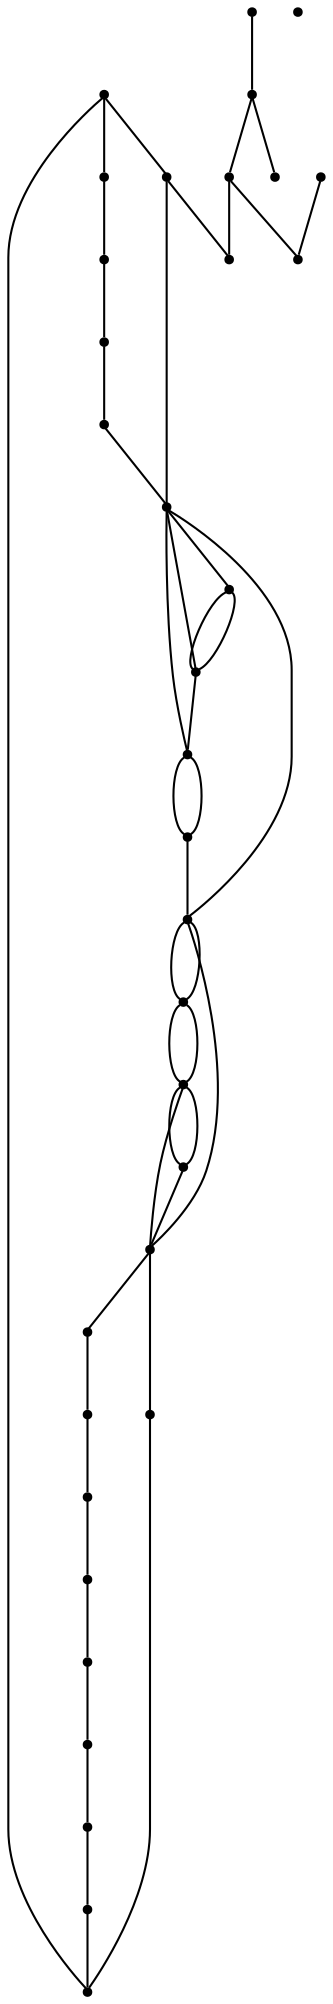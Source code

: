 graph {
  node [shape=point,comment="{\"directed\":false,\"doi\":\"10.1007/978-3-030-35802-0_12\",\"figure\":\"7\"}"]

  v0 [pos="1496.888457893007,1188.152880032521"]
  v1 [pos="1424.2443500423274,1285.1557269995235"]
  v2 [pos="1465.8835084845216,1126.2604880918784"]
  v3 [pos="1435.6316367068325,1184.0939538994585"]
  v4 [pos="1485.865946186626,943.7192320381109"]
  v5 [pos="1392.9456221440778,1356.0075218064292"]
  v6 [pos="1365.4267169706268,1310.1636005968276"]
  v7 [pos="1344.3171427706184,1225.7125719201767"]
  v8 [pos="1439.5793646485627,915.6765430176711"]
  v9 [pos="1415.8307757314647,905.7792542791244"]
  v10 [pos="1395.755626116357,899.4127009554379"]
  v11 [pos="1366.4177106662398,893.1201318490064"]
  v12 [pos="1338.1339640047188,890.2384354590893"]
  v13 [pos="1059.3229477923462,1177.143189148157"]
  v14 [pos="1062.544337032922,1202.70529260158"]
  v15 [pos="1071.5092229252255,1238.8230712013342"]
  v16 [pos="1316.2085186114373,1099.8440211291843"]
  v17 [pos="1297.1532318335774,1173.8601911724247"]
  v18 [pos="1243.4470265416876,902.7767413762854"]
  v19 [pos="1247.930963815655,1169.1167759060222"]
  v20 [pos="1070.340277042685,1078.1452482331679"]
  v21 [pos="1189.455054900663,927.0813674869273"]
  v22 [pos="1208.7841851993392,916.6902253549035"]
  v23 [pos="1166.7817461268369,942.0981287852551"]
  v24 [pos="1139.963935052714,964.7848628187794"]
  v25 [pos="1126.4201107904023,978.8576974191772"]
  v26 [pos="1113.6774052084575,994.230899224443"]
  v27 [pos="1080.455382028517,1050.7328716781683"]
  v28 [pos="1095.7912550783913,1020.6617687872304"]
  v29 [pos="1317.0222277985085,890.048912502898"]
  v30 [pos="1293.001830189961,891.8793780551196"]
  v31 [pos="1277.2628383660908,894.2754556507298"]
  v32 [pos="1061.8649583782376,1114.600677192719"]
  v33 [pos="1058.8937259728855,1142.8255765909362"]

  v19 -- v17 [id="-2",pos="1247.930963815655,1169.1167759060222 1272.748633005299,1172.3215928803666 1272.748633005299,1172.3215928803666 1272.748633005299,1172.3215928803666 1289.3012068394048,1174.4594092826974 1299.144566722205,1169.0086133331383 1302.303384959766,1155.9692050316894 1300.8940396488551,1161.7868961948534 1300.7746412967476,1167.3582159259727 1297.1532318335774,1173.8601911724247"]
  v7 -- v17 [id="-3",pos="1344.3171427706184,1225.7125719201767 1312.2632388237885,1191.382750536387 1312.2632388237885,1191.382750536387 1312.2632388237885,1191.382750536387 1306.8371116859214,1185.5273565579957 1303.397400144947,1179.2948794304514 1297.1532318335774,1173.8601911724247"]
  v0 -- v3 [id="-6",pos="1496.888457893007,1188.152880032521 1491.4676049030936,1189.3336793088217 1486.2252950064278,1190.136909734385 1480.5984406355758,1189.3324307244673 1451.7437971599627,1185.2068011587444 1451.7437971599627,1185.2068011587444 1451.7437971599627,1185.2068011587444 1445.8798787297005,1184.3685379127844 1440.5448109871227,1184.2726084553233 1435.6316367068325,1184.0939538994585"]
  v1 -- v6 [id="-7",pos="1424.2443500423274,1285.1557269995235 1420.7539535597411,1284.588167326049 1417.70486649114,1285.3681145909372 1414.8045222582382,1286.221678375504 1373.7939353249878,1298.2984334195203 1373.7939353249878,1298.2984334195203 1373.7939353249878,1298.2984334195203 1365.5508415619731,1300.7237931226045 1363.7547231156782,1305.7620960619934 1365.4267169706268,1310.1636005968276"]
  v33 -- v32 [id="-10",pos="1058.8937259728855,1142.8255765909362 1059.3746981091585,1133.220571466155 1060.3638174297325,1123.8210177241165 1061.8649583782376,1114.600677192719"]
  v20 -- v27 [id="-11",pos="1070.340277042685,1078.1452482331679 1073.163962980197,1068.7308080652774 1076.5471889548319,1059.585802830275 1080.455382028517,1050.7328716781683"]
  v27 -- v28 [id="-12",pos="1080.455382028517,1050.7328716781683 1084.8972524748913,1040.3147838433667 1090.0341052816416,1030.2795622859517 1095.7912550783913,1020.6617687872304"]
  v28 -- v26 [id="-13",pos="1095.7912550783913,1020.6617687872304 1101.210151404029,1011.4623028037256 1107.1932425094808,1002.6430401485675 1113.6774052084575,994.230899224443"]
  v26 -- v25 [id="-14",pos="1113.6774052084575,994.230899224443 1117.7284741384212,988.9396564531628 1121.9823945895846,983.8143445376738 1126.4201107904023,978.8576974191772"]
  v25 -- v24 [id="-15",pos="1126.4201107904023,978.8576974191772 1130.7620391275798,974.0023454875791 1135.2801255310221,969.308680907885 1139.963935052714,964.7848628187794"]
  v24 -- v23 [id="-16",pos="1139.963935052714,964.7848628187794 1148.3847803315073,956.6503700275118 1157.340280536783,949.0652053486031 1166.7817461268369,942.0981287852551"]
  v23 -- v21 [id="-17",pos="1166.7817461268369,942.0981287852551 1174.0501190598893,936.7026725519067 1181.6117259931689,931.6796727152098 1189.455054900663,927.0813674869273"]
  v21 -- v22 [id="-18",pos="1189.455054900663,927.0813674869273 1195.7112442884663,923.3214119165461 1202.1579558108397,919.8485163806808 1208.7841851993392,916.6902253549035"]
  v22 -- v18 [id="-19",pos="1208.7841851993392,916.6902253549035 1219.9011037642977,911.2207738102486 1231.4793601221402,906.5551424416935 1243.4470265416876,902.7767413762854"]
  v18 -- v31 [id="-20",pos="1243.4470265416876,902.7767413762854 1254.4077080114046,899.1733181254895 1265.7008621201717,896.330229006453 1277.2628383660908,894.2754556507298"]
  v31 -- v30 [id="-21",pos="1277.2628383660908,894.2754556507298 1282.4507241022225,893.2870141008561 1287.7005806025236,892.4933457530942 1293.001830189961,891.8793780551196"]
  v30 -- v29 [id="-22",pos="1293.001830189961,891.8793780551196 1300.9049414498788,890.9022356409314 1308.9181276179552,890.2954357722053 1317.0222277985085,890.048912502898"]
  v29 -- v12 [id="-23",pos="1317.0222277985085,890.048912502898 1319.7514471750792,889.9675635871699 1322.490984001656,889.9259658040905 1325.2402359307414,889.9259658040905 1329.5650470153826,889.9259658040905 1333.8658170964268,890.0289037248933 1338.1339640047188,890.2384354590893"]
  v20 -- v26 [id="-24",pos="1070.340277042685,1078.1452482331679 1122.9121921396797,1054.1125546580572 1125.92933538261,1018.9573657280969 1113.6774052084575,994.230899224443"]
  v27 -- v28 [id="-25",pos="1080.455382028517,1050.7328716781683 1092.4032323892382,1046.6905419187228 1096.558099601619,1036.1973734209184 1095.7912550783913,1020.6617687872304"]
  v25 -- v26 [id="-26",pos="1126.4201107904023,978.8576974191772 1131.6760750436401,989.5237924995556 1127.425443674206,994.6453952452221 1113.6774052084575,994.230899224443"]
  v24 -- v20 [id="-27",pos="1139.963935052714,964.7848628187794 1157.6719104363908,1016.3278897058135 1135.9768140862202,1067.3728664152375 1070.340277042685,1078.1452482331679"]
  v24 -- v18 [id="-28",pos="1139.963935052714,964.7848628187794 1195.1445649857653,999.5544881034232 1250.9701086511086,997.6834854317347 1243.4470265416876,902.7767413762854"]
  v23 -- v21 [id="-29",pos="1166.7817461268369,942.0981287852551 1177.9709866644218,951.3640876561474 1185.5305049371839,946.3633014234026 1189.455054900663,927.0813674869273"]
  v23 -- v24 [id="-30",pos="1166.7817461268369,942.0981287852551 1168.3735867812773,954.6229541231148 1159.434708551812,962.1823797489881 1139.963935052714,964.7848628187794"]
  v21 -- v22 [id="-31",pos="1189.455054900663,927.0813674869273 1203.0333440853672,942.7295222405478 1209.4801922252514,939.266539454381 1208.7841851993392,916.6902253549035"]
  v21 -- v18 [id="-32",pos="1189.455054900663,927.0813674869273 1199.3160923635833,960.3778897470445 1211.3138278379881,958.3568202487795 1218.2065579627701,948.7512715951195 1225.10348492312,939.1415261573263 1226.8871400395462,921.9514983482713 1243.4470265416876,902.7767413762854"]
  v15 -- v19 [id="-33",pos="1071.5092229252255,1238.8230712013342 1143.6781345304487,1180.614438327313 1170.9824923825868,1171.6589461008102 1197.049165272653,1168.7835130932735 1223.115838162719,1165.908143673375 1247.9323627608444,1169.116903081299 1247.930963815655,1169.1167759060222"]
  v19 -- v20 [id="-34",pos="1247.930963815655,1169.1167759060222 1247.932235584009,1169.1127698848045 1198.2951167290257,1162.699320677813 1070.340277042685,1078.1452482331679"]
  v32 -- v20 [id="-35",pos="1061.8649583782376,1114.600677192719 1063.8027723577754,1102.109470167229 1066.6421761524205,1089.9271140190426 1070.340277042685,1078.1452482331679"]
  v18 -- v16 [id="-38",pos="1243.4470265416876,902.7767413762854 1277.2870655532338,925.5186376861043 1293.4603980641893,946.0049214934938 1304.4580149050416,971.2086450170075 1315.451434910326,996.4081717563884 1321.277405739808,1026.312547859494 1321.7274845602738,1051.2079349245041 1322.0723523169786,1070.115891594176 1319.31730555958,1086.130630176085 1316.2085186114373,1099.8440211291843"]
  v6 -- v5 [id="-39",pos="1365.4267169706268,1310.1636005968276 1383.3204977108169,1337.908445119096 1383.3204977108169,1337.908445119096 1383.3204977108169,1337.908445119096 1386.3111258445242,1342.8293353570825 1389.773451369643,1348.716675114882 1392.9456221440778,1356.0075218064292"]
  v16 -- v4 [id="-41",pos="1316.2085186114373,1099.8440211291843 1320.0223703759846,1086.0938668082558 1325.053431511827,1069.78317549088 1334.1752988551445,1049.6951850074474 1346.1730343295496,1023.2829784165247 1365.255155419678,990.3448360863163 1383.7123295406714,970.8544618712317 1402.1819669915337,951.3598908720144 1420.030599955158,945.3048215949316 1485.865946186626,943.7192320381109"]
  v15 -- v4 [id="-42",pos="1071.5092229252255,1238.8230712013342 1106.1184244993779,1345.9242950718658 1206.639431016551,1423.3377378184014 1325.2402359307414,1423.3377378184014 1472.538735869202,1423.3377378184014 1591.9493906347284,1303.9285465093105 1591.9493906347284,1156.631851811246 1591.9493906347284,1069.65308265568 1550.311991656351,992.3984298898754 1485.865946186626,943.7192320381109"]
  v20 -- v28 [id="-43",pos="1070.340277042685,1078.1452482331679 1097.795784563691,1060.909373736841 1111.9855399729781,1038.0851632291394 1095.7912550783913,1020.6617687872304"]
  v11 -- v10 [id="-44",pos="1366.4177106662398,893.1201318490064 1376.4045572857754,894.6334533447325 1386.1977765353213,896.7327845355251 1395.755626116357,899.4127009554379"]
  v10 -- v9 [id="-45",pos="1395.755626116357,899.4127009554379 1402.5818181959735,901.2142620571406 1409.2791065679721,903.338675512689 1415.8307757314647,905.7792542791244"]
  v9 -- v8 [id="-46",pos="1415.8307757314647,905.7792542791244 1423.9626823197086,908.6423694154007 1431.88659490627,911.9520699622515 1439.5793646485627,915.6765430176711"]
  v8 -- v4 [id="-47",pos="1439.5793646485627,915.6765430176711 1456.0249031543754,923.4265686810272 1471.519698530703,932.8597007667449 1485.865946186626,943.7192320381109"]
  v12 -- v11 [id="-48",pos="1338.1339640047188,890.2384354590893 1347.7104827039661,890.6882250029087 1357.148606630627,891.6483978210711 1366.4177106662398,893.1201318490064"]
  v15 -- v14 [id="-49",pos="1071.5092229252255,1238.8230712013342 1067.6573728322082,1227.1538649105055 1064.6518824373916,1215.0811826501345 1062.544337032922,1202.70529260158"]
  v7 -- v3 [id="-51",pos="1344.3171427706184,1225.7125719201767 1348.9466583616197,1224.7261328617674 1353.0457171406429,1224.2392126149134 1357.3913029798136,1222.0497967742208 1424.2894978188929,1188.3447875251513 1424.2894978188929,1188.3447875251513 1424.2894978188929,1188.3447875251513 1427.6949100099328,1186.6314647542986 1431.512341702335,1185.4885054586975 1435.6316367068325,1184.0939538994585"]
  v14 -- v13 [id="-56",pos="1062.544337032922,1202.70529260158 1061.0386923695496,1194.338190611485 1059.9703128972064,1185.8260790653678 1059.3229477923462,1177.143189148157"]
  v6 -- v7 [id="-58",pos="1365.4267169706268,1310.1636005968276 1363.7547231156782,1305.762032474355 1360.6583487042965,1298.240123555126 1359.1206535875258,1290.8473611294462 1348.6565435711589,1240.598310889623 1348.6565435711589,1240.598310889623 1348.6565435711589,1240.598310889623 1347.5967447037044,1235.5128610904892 1345.772725944557,1230.7747817625761 1344.3171427706184,1225.7125719201767"]
  v13 -- v33 [id="-59",pos="1059.3229477923462,1177.143189148157 1058.7946736581916,1170.4113062420943 1058.5310812267542,1163.552359089134 1058.5310812267542,1156.631851811246 1058.5310812267542,1151.9765235800294 1058.650358496828,1147.3490517011621 1058.8937259728855,1142.8255765909362"]
}